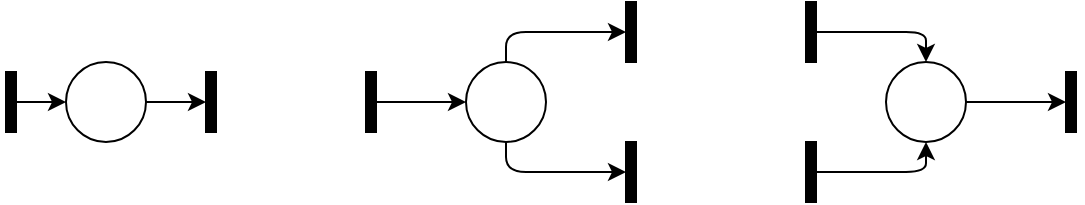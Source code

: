 <mxfile version="24.7.17">
  <diagram name="Pagina-1" id="btehdKkfpoSx09C6WwZb">
    <mxGraphModel dx="1183" dy="685" grid="1" gridSize="10" guides="1" tooltips="1" connect="1" arrows="1" fold="1" page="1" pageScale="1" pageWidth="827" pageHeight="1169" math="0" shadow="0">
      <root>
        <mxCell id="0" />
        <mxCell id="1" parent="0" />
        <mxCell id="nheORnx2Y1P-767UGPC0-7" style="edgeStyle=orthogonalEdgeStyle;rounded=1;orthogonalLoop=1;jettySize=auto;html=1;entryX=0;entryY=0.5;entryDx=0;entryDy=0;curved=0;" edge="1" parent="1" source="nheORnx2Y1P-767UGPC0-1" target="nheORnx2Y1P-767UGPC0-4">
          <mxGeometry relative="1" as="geometry">
            <Array as="points">
              <mxPoint x="420" y="305" />
            </Array>
          </mxGeometry>
        </mxCell>
        <mxCell id="nheORnx2Y1P-767UGPC0-8" style="edgeStyle=orthogonalEdgeStyle;rounded=1;orthogonalLoop=1;jettySize=auto;html=1;entryX=0;entryY=0.5;entryDx=0;entryDy=0;curved=0;" edge="1" parent="1" source="nheORnx2Y1P-767UGPC0-1" target="nheORnx2Y1P-767UGPC0-5">
          <mxGeometry relative="1" as="geometry">
            <Array as="points">
              <mxPoint x="420" y="375" />
            </Array>
          </mxGeometry>
        </mxCell>
        <mxCell id="nheORnx2Y1P-767UGPC0-1" value="" style="ellipse;whiteSpace=wrap;html=1;aspect=fixed;fillColor=none;" vertex="1" parent="1">
          <mxGeometry x="400" y="320" width="40" height="40" as="geometry" />
        </mxCell>
        <mxCell id="nheORnx2Y1P-767UGPC0-6" style="edgeStyle=orthogonalEdgeStyle;rounded=0;orthogonalLoop=1;jettySize=auto;html=1;entryX=0;entryY=0.5;entryDx=0;entryDy=0;" edge="1" parent="1" source="nheORnx2Y1P-767UGPC0-2" target="nheORnx2Y1P-767UGPC0-1">
          <mxGeometry relative="1" as="geometry" />
        </mxCell>
        <mxCell id="nheORnx2Y1P-767UGPC0-2" value="" style="rounded=0;whiteSpace=wrap;html=1;fillColor=#000000;" vertex="1" parent="1">
          <mxGeometry x="350" y="325" width="5" height="30" as="geometry" />
        </mxCell>
        <mxCell id="nheORnx2Y1P-767UGPC0-4" value="" style="rounded=0;whiteSpace=wrap;html=1;fillColor=#000000;" vertex="1" parent="1">
          <mxGeometry x="480" y="290" width="5" height="30" as="geometry" />
        </mxCell>
        <mxCell id="nheORnx2Y1P-767UGPC0-5" value="" style="rounded=0;whiteSpace=wrap;html=1;fillColor=#000000;" vertex="1" parent="1">
          <mxGeometry x="480" y="360" width="5" height="30" as="geometry" />
        </mxCell>
        <mxCell id="nheORnx2Y1P-767UGPC0-19" style="edgeStyle=orthogonalEdgeStyle;rounded=0;orthogonalLoop=1;jettySize=auto;html=1;entryX=0;entryY=0.5;entryDx=0;entryDy=0;" edge="1" parent="1" source="nheORnx2Y1P-767UGPC0-11" target="nheORnx2Y1P-767UGPC0-18">
          <mxGeometry relative="1" as="geometry" />
        </mxCell>
        <mxCell id="nheORnx2Y1P-767UGPC0-11" value="" style="ellipse;whiteSpace=wrap;html=1;aspect=fixed;fillColor=none;" vertex="1" parent="1">
          <mxGeometry x="610" y="320" width="40" height="40" as="geometry" />
        </mxCell>
        <mxCell id="nheORnx2Y1P-767UGPC0-16" style="edgeStyle=orthogonalEdgeStyle;rounded=1;orthogonalLoop=1;jettySize=auto;html=1;entryX=0.5;entryY=0;entryDx=0;entryDy=0;curved=0;" edge="1" parent="1" source="nheORnx2Y1P-767UGPC0-14" target="nheORnx2Y1P-767UGPC0-11">
          <mxGeometry relative="1" as="geometry">
            <Array as="points">
              <mxPoint x="630" y="305" />
            </Array>
          </mxGeometry>
        </mxCell>
        <mxCell id="nheORnx2Y1P-767UGPC0-14" value="" style="rounded=0;whiteSpace=wrap;html=1;fillColor=#000000;" vertex="1" parent="1">
          <mxGeometry x="570" y="290" width="5" height="30" as="geometry" />
        </mxCell>
        <mxCell id="nheORnx2Y1P-767UGPC0-17" style="edgeStyle=orthogonalEdgeStyle;rounded=1;orthogonalLoop=1;jettySize=auto;html=1;entryX=0.5;entryY=1;entryDx=0;entryDy=0;curved=0;" edge="1" parent="1" source="nheORnx2Y1P-767UGPC0-15" target="nheORnx2Y1P-767UGPC0-11">
          <mxGeometry relative="1" as="geometry">
            <Array as="points">
              <mxPoint x="630" y="375" />
            </Array>
          </mxGeometry>
        </mxCell>
        <mxCell id="nheORnx2Y1P-767UGPC0-15" value="" style="rounded=0;whiteSpace=wrap;html=1;fillColor=#000000;" vertex="1" parent="1">
          <mxGeometry x="570" y="360" width="5" height="30" as="geometry" />
        </mxCell>
        <mxCell id="nheORnx2Y1P-767UGPC0-18" value="" style="rounded=0;whiteSpace=wrap;html=1;fillColor=#000000;" vertex="1" parent="1">
          <mxGeometry x="700" y="325" width="5" height="30" as="geometry" />
        </mxCell>
        <mxCell id="nheORnx2Y1P-767UGPC0-27" style="edgeStyle=orthogonalEdgeStyle;rounded=0;orthogonalLoop=1;jettySize=auto;html=1;entryX=0;entryY=0.5;entryDx=0;entryDy=0;" edge="1" parent="1" source="nheORnx2Y1P-767UGPC0-20" target="nheORnx2Y1P-767UGPC0-25">
          <mxGeometry relative="1" as="geometry" />
        </mxCell>
        <mxCell id="nheORnx2Y1P-767UGPC0-20" value="" style="ellipse;whiteSpace=wrap;html=1;aspect=fixed;fillColor=none;" vertex="1" parent="1">
          <mxGeometry x="200" y="320" width="40" height="40" as="geometry" />
        </mxCell>
        <mxCell id="nheORnx2Y1P-767UGPC0-26" style="edgeStyle=orthogonalEdgeStyle;rounded=0;orthogonalLoop=1;jettySize=auto;html=1;entryX=0;entryY=0.5;entryDx=0;entryDy=0;" edge="1" parent="1" source="nheORnx2Y1P-767UGPC0-24" target="nheORnx2Y1P-767UGPC0-20">
          <mxGeometry relative="1" as="geometry" />
        </mxCell>
        <mxCell id="nheORnx2Y1P-767UGPC0-24" value="" style="rounded=0;whiteSpace=wrap;html=1;fillColor=#000000;" vertex="1" parent="1">
          <mxGeometry x="170" y="325" width="5" height="30" as="geometry" />
        </mxCell>
        <mxCell id="nheORnx2Y1P-767UGPC0-25" value="" style="rounded=0;whiteSpace=wrap;html=1;fillColor=#000000;" vertex="1" parent="1">
          <mxGeometry x="270" y="325" width="5" height="30" as="geometry" />
        </mxCell>
      </root>
    </mxGraphModel>
  </diagram>
</mxfile>
